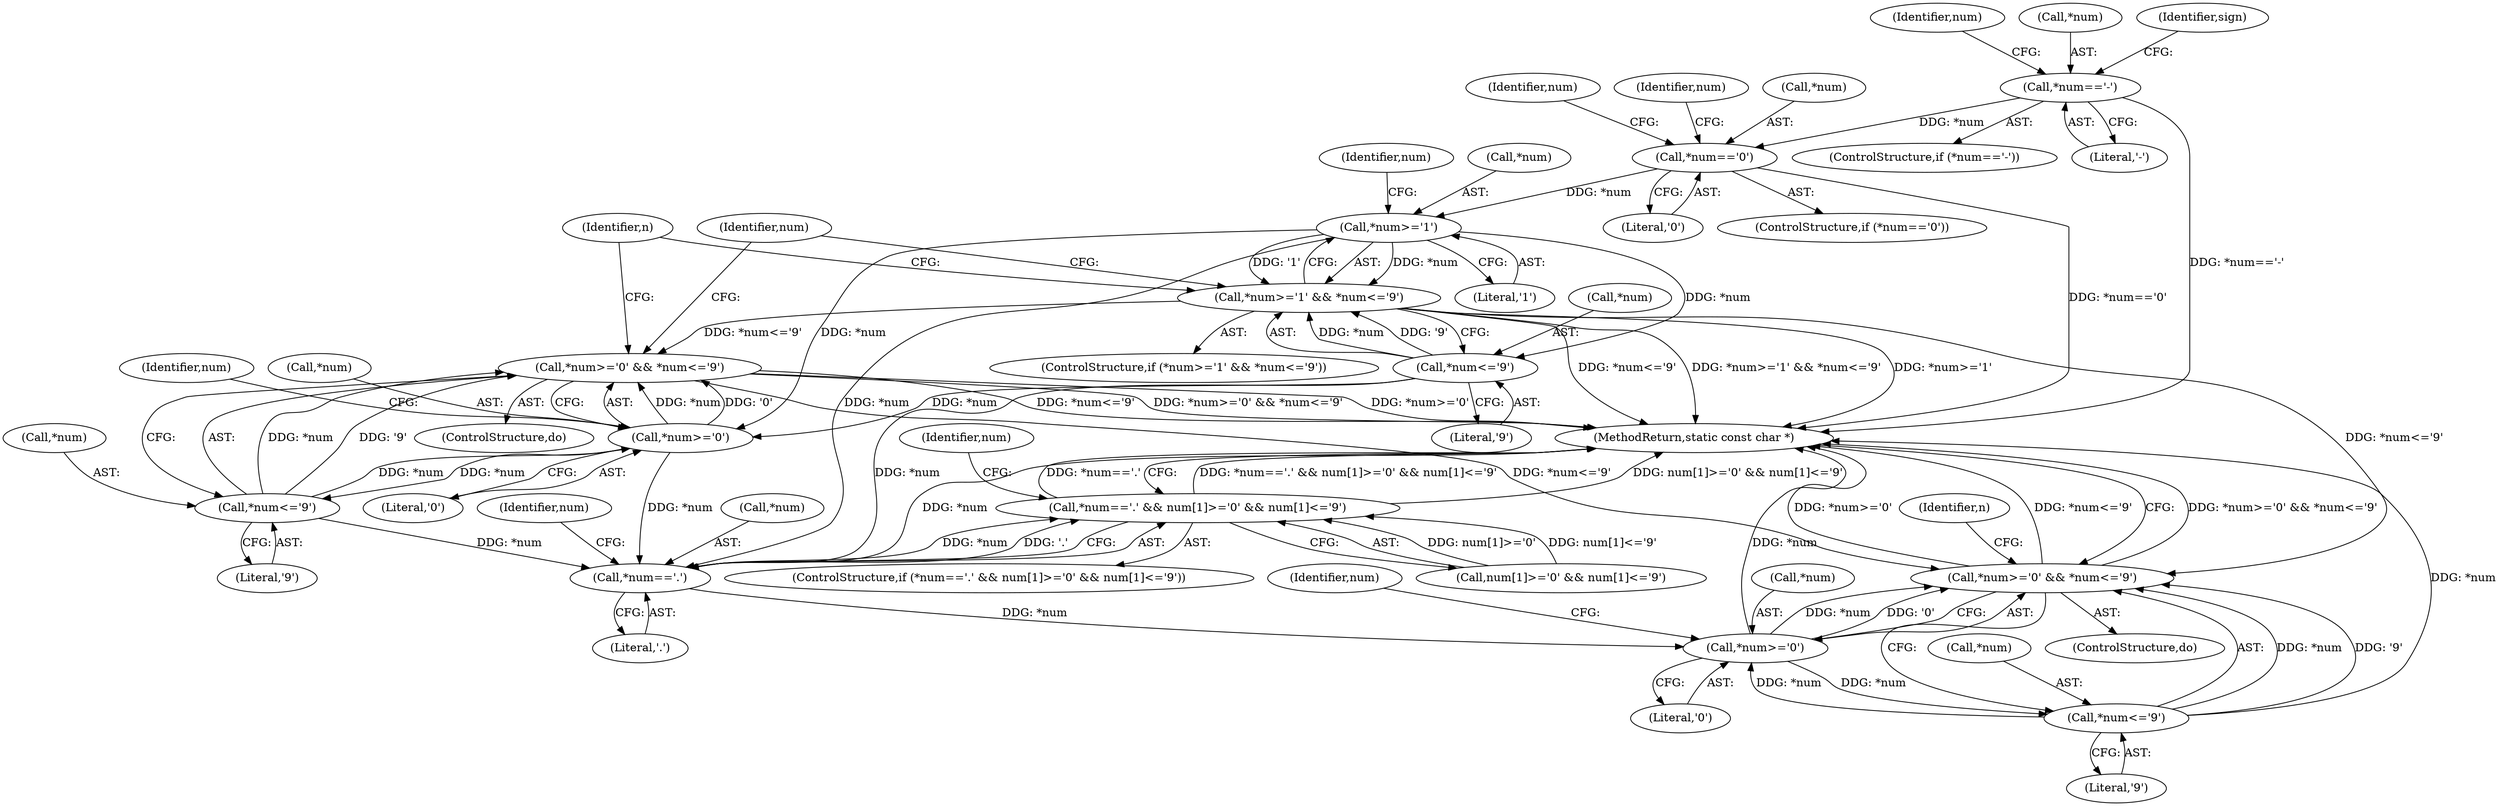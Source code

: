 digraph "0_iperf_91f2fa59e8ed80dfbf400add0164ee0e508e412a_34@pointer" {
"1000145" [label="(Call,*num=='0')"];
"1000133" [label="(Call,*num=='-')"];
"1000153" [label="(Call,*num>='1')"];
"1000152" [label="(Call,*num>='1' && *num<='9')"];
"1000173" [label="(Call,*num>='0' && *num<='9')"];
"1000217" [label="(Call,*num>='0' && *num<='9')"];
"1000157" [label="(Call,*num<='9')"];
"1000174" [label="(Call,*num>='0')"];
"1000178" [label="(Call,*num<='9')"];
"1000184" [label="(Call,*num=='.')"];
"1000183" [label="(Call,*num=='.' && num[1]>='0' && num[1]<='9')"];
"1000218" [label="(Call,*num>='0')"];
"1000222" [label="(Call,*num<='9')"];
"1000136" [label="(Literal,'-')"];
"1000147" [label="(Identifier,num)"];
"1000183" [label="(Call,*num=='.' && num[1]>='0' && num[1]<='9')"];
"1000155" [label="(Identifier,num)"];
"1000174" [label="(Call,*num>='0')"];
"1000186" [label="(Identifier,num)"];
"1000218" [label="(Call,*num>='0')"];
"1000173" [label="(Call,*num>='0' && *num<='9')"];
"1000178" [label="(Call,*num<='9')"];
"1000205" [label="(Identifier,n)"];
"1000191" [label="(Identifier,num)"];
"1000223" [label="(Call,*num)"];
"1000145" [label="(Call,*num=='0')"];
"1000134" [label="(Call,*num)"];
"1000219" [label="(Call,*num)"];
"1000157" [label="(Call,*num<='9')"];
"1000202" [label="(ControlStructure,do)"];
"1000158" [label="(Call,*num)"];
"1000161" [label="(ControlStructure,do)"];
"1000180" [label="(Identifier,num)"];
"1000151" [label="(ControlStructure,if (*num>='1' && *num<='9'))"];
"1000225" [label="(Literal,'9')"];
"1000133" [label="(Call,*num=='-')"];
"1000159" [label="(Identifier,num)"];
"1000148" [label="(Literal,'0')"];
"1000175" [label="(Call,*num)"];
"1000185" [label="(Call,*num)"];
"1000187" [label="(Literal,'.')"];
"1000132" [label="(ControlStructure,if (*num=='-'))"];
"1000222" [label="(Call,*num<='9')"];
"1000153" [label="(Call,*num>='1')"];
"1000184" [label="(Call,*num=='.')"];
"1000160" [label="(Literal,'9')"];
"1000201" [label="(Identifier,num)"];
"1000221" [label="(Literal,'0')"];
"1000150" [label="(Identifier,num)"];
"1000144" [label="(ControlStructure,if (*num=='0'))"];
"1000139" [label="(Identifier,sign)"];
"1000179" [label="(Call,*num)"];
"1000146" [label="(Call,*num)"];
"1000163" [label="(Identifier,n)"];
"1000224" [label="(Identifier,num)"];
"1000177" [label="(Literal,'0')"];
"1000217" [label="(Call,*num>='0' && *num<='9')"];
"1000182" [label="(ControlStructure,if (*num=='.' && num[1]>='0' && num[1]<='9'))"];
"1000188" [label="(Call,num[1]>='0' && num[1]<='9')"];
"1000181" [label="(Literal,'9')"];
"1000156" [label="(Literal,'1')"];
"1000154" [label="(Call,*num)"];
"1000226" [label="(MethodReturn,static const char *)"];
"1000152" [label="(Call,*num>='1' && *num<='9')"];
"1000145" -> "1000144"  [label="AST: "];
"1000145" -> "1000148"  [label="CFG: "];
"1000146" -> "1000145"  [label="AST: "];
"1000148" -> "1000145"  [label="AST: "];
"1000150" -> "1000145"  [label="CFG: "];
"1000155" -> "1000145"  [label="CFG: "];
"1000145" -> "1000226"  [label="DDG: *num=='0'"];
"1000133" -> "1000145"  [label="DDG: *num"];
"1000145" -> "1000153"  [label="DDG: *num"];
"1000133" -> "1000132"  [label="AST: "];
"1000133" -> "1000136"  [label="CFG: "];
"1000134" -> "1000133"  [label="AST: "];
"1000136" -> "1000133"  [label="AST: "];
"1000139" -> "1000133"  [label="CFG: "];
"1000147" -> "1000133"  [label="CFG: "];
"1000133" -> "1000226"  [label="DDG: *num=='-'"];
"1000153" -> "1000152"  [label="AST: "];
"1000153" -> "1000156"  [label="CFG: "];
"1000154" -> "1000153"  [label="AST: "];
"1000156" -> "1000153"  [label="AST: "];
"1000159" -> "1000153"  [label="CFG: "];
"1000152" -> "1000153"  [label="CFG: "];
"1000153" -> "1000152"  [label="DDG: *num"];
"1000153" -> "1000152"  [label="DDG: '1'"];
"1000153" -> "1000157"  [label="DDG: *num"];
"1000153" -> "1000174"  [label="DDG: *num"];
"1000153" -> "1000184"  [label="DDG: *num"];
"1000152" -> "1000151"  [label="AST: "];
"1000152" -> "1000157"  [label="CFG: "];
"1000157" -> "1000152"  [label="AST: "];
"1000163" -> "1000152"  [label="CFG: "];
"1000186" -> "1000152"  [label="CFG: "];
"1000152" -> "1000226"  [label="DDG: *num<='9'"];
"1000152" -> "1000226"  [label="DDG: *num>='1' && *num<='9'"];
"1000152" -> "1000226"  [label="DDG: *num>='1'"];
"1000157" -> "1000152"  [label="DDG: *num"];
"1000157" -> "1000152"  [label="DDG: '9'"];
"1000152" -> "1000173"  [label="DDG: *num<='9'"];
"1000152" -> "1000217"  [label="DDG: *num<='9'"];
"1000173" -> "1000161"  [label="AST: "];
"1000173" -> "1000174"  [label="CFG: "];
"1000173" -> "1000178"  [label="CFG: "];
"1000174" -> "1000173"  [label="AST: "];
"1000178" -> "1000173"  [label="AST: "];
"1000163" -> "1000173"  [label="CFG: "];
"1000186" -> "1000173"  [label="CFG: "];
"1000173" -> "1000226"  [label="DDG: *num<='9'"];
"1000173" -> "1000226"  [label="DDG: *num>='0' && *num<='9'"];
"1000173" -> "1000226"  [label="DDG: *num>='0'"];
"1000174" -> "1000173"  [label="DDG: *num"];
"1000174" -> "1000173"  [label="DDG: '0'"];
"1000178" -> "1000173"  [label="DDG: *num"];
"1000178" -> "1000173"  [label="DDG: '9'"];
"1000173" -> "1000217"  [label="DDG: *num<='9'"];
"1000217" -> "1000202"  [label="AST: "];
"1000217" -> "1000218"  [label="CFG: "];
"1000217" -> "1000222"  [label="CFG: "];
"1000218" -> "1000217"  [label="AST: "];
"1000222" -> "1000217"  [label="AST: "];
"1000205" -> "1000217"  [label="CFG: "];
"1000226" -> "1000217"  [label="CFG: "];
"1000217" -> "1000226"  [label="DDG: *num>='0' && *num<='9'"];
"1000217" -> "1000226"  [label="DDG: *num>='0'"];
"1000217" -> "1000226"  [label="DDG: *num<='9'"];
"1000218" -> "1000217"  [label="DDG: *num"];
"1000218" -> "1000217"  [label="DDG: '0'"];
"1000222" -> "1000217"  [label="DDG: *num"];
"1000222" -> "1000217"  [label="DDG: '9'"];
"1000157" -> "1000160"  [label="CFG: "];
"1000158" -> "1000157"  [label="AST: "];
"1000160" -> "1000157"  [label="AST: "];
"1000157" -> "1000174"  [label="DDG: *num"];
"1000157" -> "1000184"  [label="DDG: *num"];
"1000174" -> "1000177"  [label="CFG: "];
"1000175" -> "1000174"  [label="AST: "];
"1000177" -> "1000174"  [label="AST: "];
"1000180" -> "1000174"  [label="CFG: "];
"1000178" -> "1000174"  [label="DDG: *num"];
"1000174" -> "1000178"  [label="DDG: *num"];
"1000174" -> "1000184"  [label="DDG: *num"];
"1000178" -> "1000181"  [label="CFG: "];
"1000179" -> "1000178"  [label="AST: "];
"1000181" -> "1000178"  [label="AST: "];
"1000178" -> "1000184"  [label="DDG: *num"];
"1000184" -> "1000183"  [label="AST: "];
"1000184" -> "1000187"  [label="CFG: "];
"1000185" -> "1000184"  [label="AST: "];
"1000187" -> "1000184"  [label="AST: "];
"1000191" -> "1000184"  [label="CFG: "];
"1000183" -> "1000184"  [label="CFG: "];
"1000184" -> "1000226"  [label="DDG: *num"];
"1000184" -> "1000183"  [label="DDG: *num"];
"1000184" -> "1000183"  [label="DDG: '.'"];
"1000184" -> "1000218"  [label="DDG: *num"];
"1000183" -> "1000182"  [label="AST: "];
"1000183" -> "1000188"  [label="CFG: "];
"1000188" -> "1000183"  [label="AST: "];
"1000201" -> "1000183"  [label="CFG: "];
"1000226" -> "1000183"  [label="CFG: "];
"1000183" -> "1000226"  [label="DDG: *num=='.' && num[1]>='0' && num[1]<='9'"];
"1000183" -> "1000226"  [label="DDG: num[1]>='0' && num[1]<='9'"];
"1000183" -> "1000226"  [label="DDG: *num=='.'"];
"1000188" -> "1000183"  [label="DDG: num[1]>='0'"];
"1000188" -> "1000183"  [label="DDG: num[1]<='9'"];
"1000218" -> "1000221"  [label="CFG: "];
"1000219" -> "1000218"  [label="AST: "];
"1000221" -> "1000218"  [label="AST: "];
"1000224" -> "1000218"  [label="CFG: "];
"1000218" -> "1000226"  [label="DDG: *num"];
"1000222" -> "1000218"  [label="DDG: *num"];
"1000218" -> "1000222"  [label="DDG: *num"];
"1000222" -> "1000225"  [label="CFG: "];
"1000223" -> "1000222"  [label="AST: "];
"1000225" -> "1000222"  [label="AST: "];
"1000222" -> "1000226"  [label="DDG: *num"];
}

